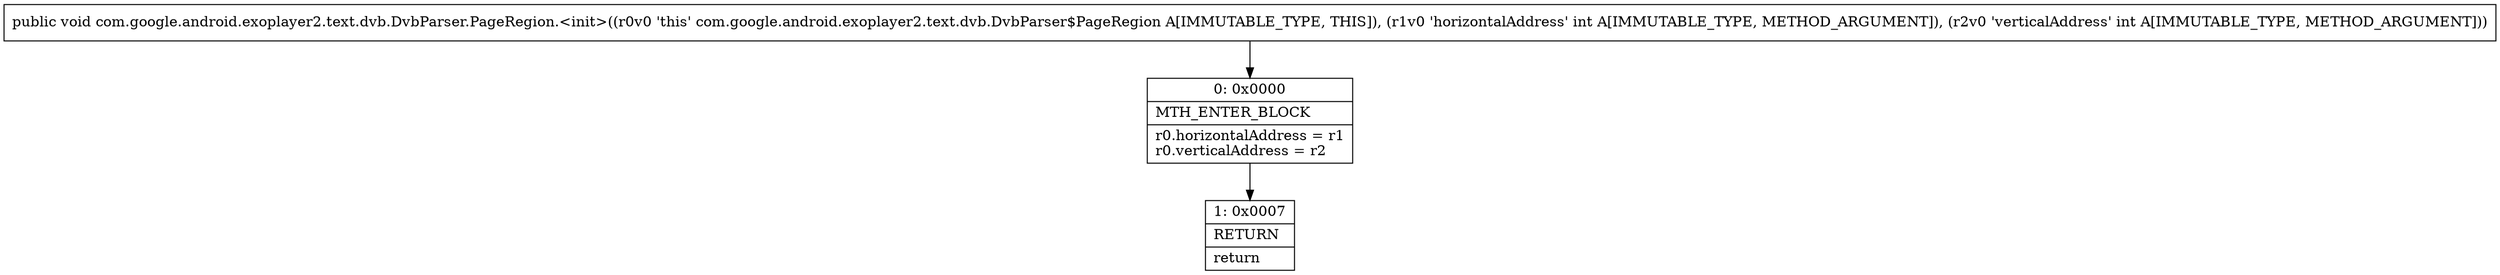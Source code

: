 digraph "CFG forcom.google.android.exoplayer2.text.dvb.DvbParser.PageRegion.\<init\>(II)V" {
Node_0 [shape=record,label="{0\:\ 0x0000|MTH_ENTER_BLOCK\l|r0.horizontalAddress = r1\lr0.verticalAddress = r2\l}"];
Node_1 [shape=record,label="{1\:\ 0x0007|RETURN\l|return\l}"];
MethodNode[shape=record,label="{public void com.google.android.exoplayer2.text.dvb.DvbParser.PageRegion.\<init\>((r0v0 'this' com.google.android.exoplayer2.text.dvb.DvbParser$PageRegion A[IMMUTABLE_TYPE, THIS]), (r1v0 'horizontalAddress' int A[IMMUTABLE_TYPE, METHOD_ARGUMENT]), (r2v0 'verticalAddress' int A[IMMUTABLE_TYPE, METHOD_ARGUMENT])) }"];
MethodNode -> Node_0;
Node_0 -> Node_1;
}

